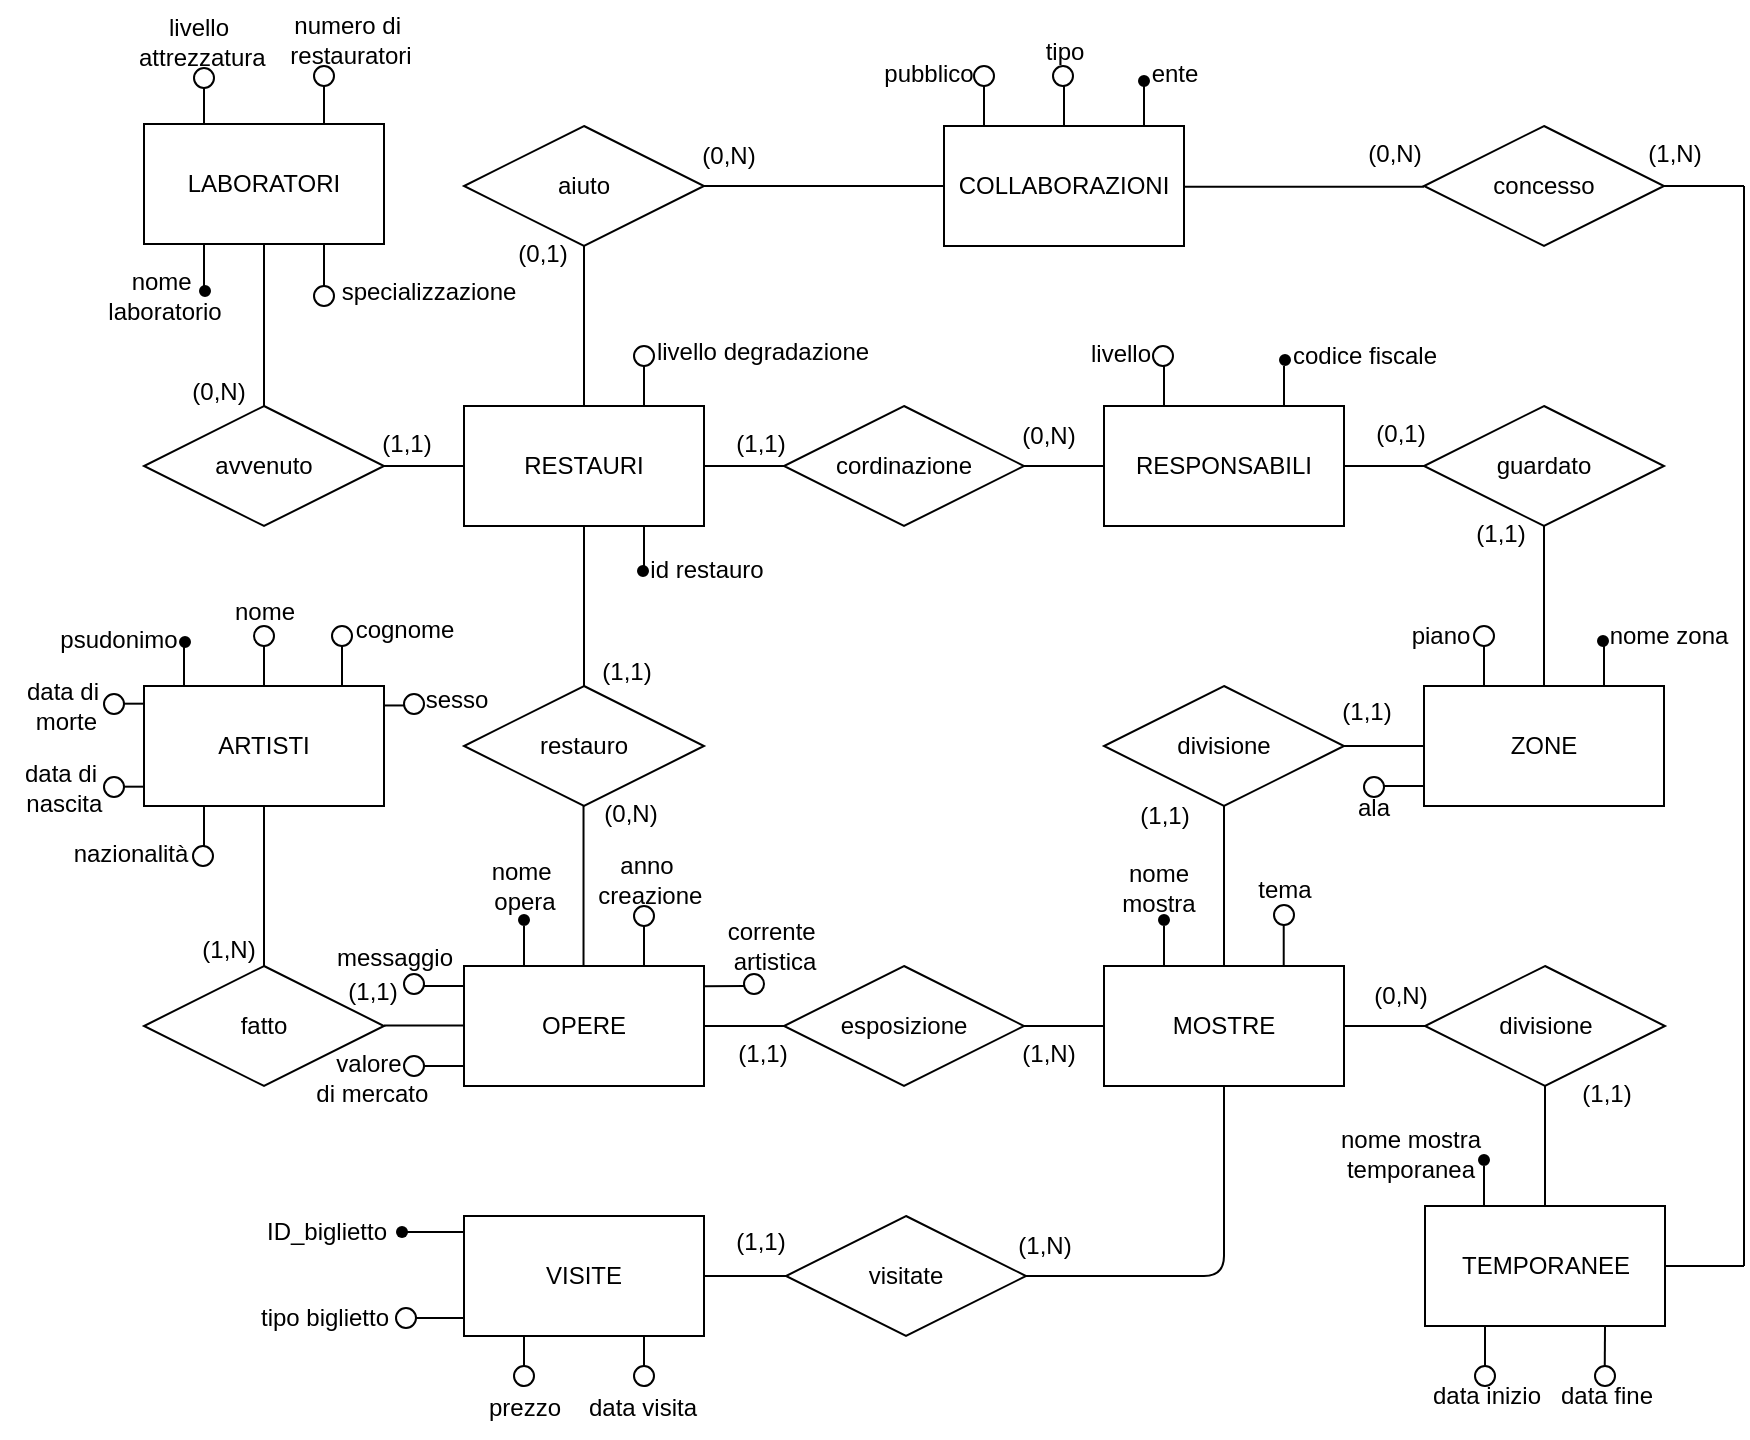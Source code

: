 <mxfile>
    <diagram name="Page-1" id="luR2FFAwwnQC8byFWhqQ">
        <mxGraphModel dx="1461" dy="1836" grid="1" gridSize="10" guides="1" tooltips="1" connect="1" arrows="1" fold="1" page="1" pageScale="1" pageWidth="827" pageHeight="1169" math="0" shadow="0">
            <root>
                <mxCell id="0"/>
                <mxCell id="1" parent="0"/>
                <mxCell id="AryeixgYwKDA9CnlknnB-269" value="OPERE" style="rounded=0;whiteSpace=wrap;html=1;" parent="1" vertex="1">
                    <mxGeometry x="360" y="480" width="120" height="60" as="geometry"/>
                </mxCell>
                <mxCell id="AryeixgYwKDA9CnlknnB-270" value="fatto" style="shape=rhombus;perimeter=rhombusPerimeter;whiteSpace=wrap;html=1;align=center;" parent="1" vertex="1">
                    <mxGeometry x="200" y="480" width="120" height="60" as="geometry"/>
                </mxCell>
                <mxCell id="AryeixgYwKDA9CnlknnB-271" value="ARTISTI" style="rounded=0;whiteSpace=wrap;html=1;" parent="1" vertex="1">
                    <mxGeometry x="200" y="340" width="120" height="60" as="geometry"/>
                </mxCell>
                <mxCell id="AryeixgYwKDA9CnlknnB-282" value="restauro" style="shape=rhombus;perimeter=rhombusPerimeter;whiteSpace=wrap;html=1;align=center;" parent="1" vertex="1">
                    <mxGeometry x="360" y="340" width="120" height="60" as="geometry"/>
                </mxCell>
                <mxCell id="AryeixgYwKDA9CnlknnB-283" value="RESTAURI" style="rounded=0;whiteSpace=wrap;html=1;" parent="1" vertex="1">
                    <mxGeometry x="360" y="200" width="120" height="60" as="geometry"/>
                </mxCell>
                <mxCell id="AryeixgYwKDA9CnlknnB-284" value="avvenuto" style="shape=rhombus;perimeter=rhombusPerimeter;whiteSpace=wrap;html=1;align=center;" parent="1" vertex="1">
                    <mxGeometry x="200" y="200" width="120" height="60" as="geometry"/>
                </mxCell>
                <mxCell id="AryeixgYwKDA9CnlknnB-285" value="LABORATORI" style="rounded=0;whiteSpace=wrap;html=1;" parent="1" vertex="1">
                    <mxGeometry x="200" y="59" width="120" height="60" as="geometry"/>
                </mxCell>
                <mxCell id="AryeixgYwKDA9CnlknnB-286" value="" style="endArrow=none;html=1;rounded=0;exitX=0.5;exitY=1;exitDx=0;exitDy=0;entryX=0.5;entryY=0;entryDx=0;entryDy=0;" parent="1" source="AryeixgYwKDA9CnlknnB-285" target="AryeixgYwKDA9CnlknnB-284" edge="1">
                    <mxGeometry width="50" height="50" relative="1" as="geometry">
                        <mxPoint x="150" y="280" as="sourcePoint"/>
                        <mxPoint x="200" y="230" as="targetPoint"/>
                    </mxGeometry>
                </mxCell>
                <mxCell id="AryeixgYwKDA9CnlknnB-287" value="" style="endArrow=none;html=1;rounded=0;" parent="1" source="AryeixgYwKDA9CnlknnB-284" edge="1">
                    <mxGeometry width="50" height="50" relative="1" as="geometry">
                        <mxPoint x="310" y="280" as="sourcePoint"/>
                        <mxPoint x="360" y="230" as="targetPoint"/>
                    </mxGeometry>
                </mxCell>
                <mxCell id="AryeixgYwKDA9CnlknnB-288" value="" style="endArrow=none;html=1;rounded=0;entryX=0.5;entryY=1;entryDx=0;entryDy=0;exitX=0.5;exitY=0;exitDx=0;exitDy=0;" parent="1" source="AryeixgYwKDA9CnlknnB-282" target="AryeixgYwKDA9CnlknnB-283" edge="1">
                    <mxGeometry width="50" height="50" relative="1" as="geometry">
                        <mxPoint x="380" y="360" as="sourcePoint"/>
                        <mxPoint x="430" y="310" as="targetPoint"/>
                    </mxGeometry>
                </mxCell>
                <mxCell id="AryeixgYwKDA9CnlknnB-289" value="" style="endArrow=none;html=1;rounded=0;entryX=0.5;entryY=1;entryDx=0;entryDy=0;exitX=0.5;exitY=0;exitDx=0;exitDy=0;" parent="1" edge="1">
                    <mxGeometry width="50" height="50" relative="1" as="geometry">
                        <mxPoint x="419.76" y="480" as="sourcePoint"/>
                        <mxPoint x="419.76" y="400" as="targetPoint"/>
                    </mxGeometry>
                </mxCell>
                <mxCell id="AryeixgYwKDA9CnlknnB-298" value="esposizione" style="shape=rhombus;perimeter=rhombusPerimeter;whiteSpace=wrap;html=1;align=center;" parent="1" vertex="1">
                    <mxGeometry x="520" y="480" width="120" height="60" as="geometry"/>
                </mxCell>
                <mxCell id="AryeixgYwKDA9CnlknnB-303" value="MOSTRE" style="rounded=0;whiteSpace=wrap;html=1;" parent="1" vertex="1">
                    <mxGeometry x="680" y="480" width="120" height="60" as="geometry"/>
                </mxCell>
                <mxCell id="AryeixgYwKDA9CnlknnB-304" value="COLLABORAZIONI" style="rounded=0;whiteSpace=wrap;html=1;" parent="1" vertex="1">
                    <mxGeometry x="600" y="60" width="120" height="60" as="geometry"/>
                </mxCell>
                <mxCell id="AryeixgYwKDA9CnlknnB-305" value="aiuto" style="shape=rhombus;perimeter=rhombusPerimeter;whiteSpace=wrap;html=1;align=center;" parent="1" vertex="1">
                    <mxGeometry x="360" y="60" width="120" height="60" as="geometry"/>
                </mxCell>
                <mxCell id="AryeixgYwKDA9CnlknnB-306" value="" style="endArrow=none;html=1;rounded=0;entryX=0.5;entryY=1;entryDx=0;entryDy=0;" parent="1" target="AryeixgYwKDA9CnlknnB-305" edge="1">
                    <mxGeometry width="50" height="50" relative="1" as="geometry">
                        <mxPoint x="420" y="200" as="sourcePoint"/>
                        <mxPoint x="470" y="150" as="targetPoint"/>
                    </mxGeometry>
                </mxCell>
                <mxCell id="AryeixgYwKDA9CnlknnB-307" value="" style="endArrow=none;html=1;rounded=0;entryX=0;entryY=0.5;entryDx=0;entryDy=0;" parent="1" target="AryeixgYwKDA9CnlknnB-304" edge="1">
                    <mxGeometry width="50" height="50" relative="1" as="geometry">
                        <mxPoint x="480" y="90" as="sourcePoint"/>
                        <mxPoint x="530" y="40" as="targetPoint"/>
                    </mxGeometry>
                </mxCell>
                <mxCell id="AryeixgYwKDA9CnlknnB-311" value="" style="endArrow=none;html=1;rounded=0;entryX=0;entryY=0.5;entryDx=0;entryDy=0;" parent="1" target="AryeixgYwKDA9CnlknnB-298" edge="1">
                    <mxGeometry width="50" height="50" relative="1" as="geometry">
                        <mxPoint x="480" y="510" as="sourcePoint"/>
                        <mxPoint x="530" y="460" as="targetPoint"/>
                    </mxGeometry>
                </mxCell>
                <mxCell id="AryeixgYwKDA9CnlknnB-313" value="concesso" style="shape=rhombus;perimeter=rhombusPerimeter;whiteSpace=wrap;html=1;align=center;" parent="1" vertex="1">
                    <mxGeometry x="840" y="60" width="120" height="60" as="geometry"/>
                </mxCell>
                <mxCell id="AryeixgYwKDA9CnlknnB-314" value="TEMPORANEE" style="rounded=0;whiteSpace=wrap;html=1;" parent="1" vertex="1">
                    <mxGeometry x="840.5" y="600" width="120" height="60" as="geometry"/>
                </mxCell>
                <mxCell id="AryeixgYwKDA9CnlknnB-323" value="" style="endArrow=none;html=1;rounded=0;exitX=1;exitY=0.5;exitDx=0;exitDy=0;" parent="1" source="AryeixgYwKDA9CnlknnB-313" edge="1">
                    <mxGeometry width="50" height="50" relative="1" as="geometry">
                        <mxPoint x="990" y="80" as="sourcePoint"/>
                        <mxPoint x="1000" y="90" as="targetPoint"/>
                    </mxGeometry>
                </mxCell>
                <mxCell id="AryeixgYwKDA9CnlknnB-324" value="" style="endArrow=none;html=1;rounded=0;entryX=0;entryY=0.5;entryDx=0;entryDy=0;" parent="1" edge="1">
                    <mxGeometry width="50" height="50" relative="1" as="geometry">
                        <mxPoint x="720" y="90.41" as="sourcePoint"/>
                        <mxPoint x="840" y="90.41" as="targetPoint"/>
                    </mxGeometry>
                </mxCell>
                <mxCell id="AryeixgYwKDA9CnlknnB-326" value="RESPONSABILI" style="rounded=0;whiteSpace=wrap;html=1;" parent="1" vertex="1">
                    <mxGeometry x="680" y="200" width="120" height="60" as="geometry"/>
                </mxCell>
                <mxCell id="AryeixgYwKDA9CnlknnB-327" value="ZONE" style="rounded=0;whiteSpace=wrap;html=1;" parent="1" vertex="1">
                    <mxGeometry x="840" y="340" width="120" height="60" as="geometry"/>
                </mxCell>
                <mxCell id="AryeixgYwKDA9CnlknnB-328" value="cordinazione" style="shape=rhombus;perimeter=rhombusPerimeter;whiteSpace=wrap;html=1;align=center;" parent="1" vertex="1">
                    <mxGeometry x="520" y="200" width="120" height="60" as="geometry"/>
                </mxCell>
                <mxCell id="AryeixgYwKDA9CnlknnB-330" value="" style="endArrow=none;html=1;rounded=0;exitX=1;exitY=0.5;exitDx=0;exitDy=0;entryX=0;entryY=0.5;entryDx=0;entryDy=0;" parent="1" source="AryeixgYwKDA9CnlknnB-283" target="AryeixgYwKDA9CnlknnB-328" edge="1">
                    <mxGeometry width="50" height="50" relative="1" as="geometry">
                        <mxPoint x="510" y="230" as="sourcePoint"/>
                        <mxPoint x="560" y="180" as="targetPoint"/>
                    </mxGeometry>
                </mxCell>
                <mxCell id="AryeixgYwKDA9CnlknnB-332" value="guardato" style="shape=rhombus;perimeter=rhombusPerimeter;whiteSpace=wrap;html=1;align=center;" parent="1" vertex="1">
                    <mxGeometry x="840" y="200" width="120" height="60" as="geometry"/>
                </mxCell>
                <mxCell id="AryeixgYwKDA9CnlknnB-333" value="" style="endArrow=none;html=1;rounded=0;entryX=0;entryY=0.5;entryDx=0;entryDy=0;" parent="1" target="AryeixgYwKDA9CnlknnB-326" edge="1">
                    <mxGeometry width="50" height="50" relative="1" as="geometry">
                        <mxPoint x="640" y="230" as="sourcePoint"/>
                        <mxPoint x="690" y="180" as="targetPoint"/>
                    </mxGeometry>
                </mxCell>
                <mxCell id="AryeixgYwKDA9CnlknnB-334" value="divisione" style="shape=rhombus;perimeter=rhombusPerimeter;whiteSpace=wrap;html=1;align=center;" parent="1" vertex="1">
                    <mxGeometry x="680" y="340" width="120" height="60" as="geometry"/>
                </mxCell>
                <mxCell id="AryeixgYwKDA9CnlknnB-335" value="" style="endArrow=none;html=1;rounded=0;entryX=0.5;entryY=1;entryDx=0;entryDy=0;exitX=0.5;exitY=0;exitDx=0;exitDy=0;" parent="1" source="AryeixgYwKDA9CnlknnB-303" target="AryeixgYwKDA9CnlknnB-334" edge="1">
                    <mxGeometry width="50" height="50" relative="1" as="geometry">
                        <mxPoint x="720" y="470" as="sourcePoint"/>
                        <mxPoint x="770" y="420" as="targetPoint"/>
                    </mxGeometry>
                </mxCell>
                <mxCell id="AryeixgYwKDA9CnlknnB-336" value="" style="endArrow=none;html=1;rounded=0;exitX=1;exitY=0.5;exitDx=0;exitDy=0;entryX=0;entryY=0.5;entryDx=0;entryDy=0;" parent="1" source="AryeixgYwKDA9CnlknnB-334" target="AryeixgYwKDA9CnlknnB-327" edge="1">
                    <mxGeometry width="50" height="50" relative="1" as="geometry">
                        <mxPoint x="830" y="320" as="sourcePoint"/>
                        <mxPoint x="880" y="270" as="targetPoint"/>
                    </mxGeometry>
                </mxCell>
                <mxCell id="AryeixgYwKDA9CnlknnB-337" value="" style="endArrow=none;html=1;rounded=0;exitX=1;exitY=0.5;exitDx=0;exitDy=0;entryX=0;entryY=0.5;entryDx=0;entryDy=0;" parent="1" source="AryeixgYwKDA9CnlknnB-326" target="AryeixgYwKDA9CnlknnB-332" edge="1">
                    <mxGeometry width="50" height="50" relative="1" as="geometry">
                        <mxPoint x="880" y="300" as="sourcePoint"/>
                        <mxPoint x="930" y="250" as="targetPoint"/>
                    </mxGeometry>
                </mxCell>
                <mxCell id="AryeixgYwKDA9CnlknnB-338" value="" style="endArrow=none;html=1;rounded=0;entryX=0.5;entryY=1;entryDx=0;entryDy=0;exitX=0.5;exitY=0;exitDx=0;exitDy=0;" parent="1" source="AryeixgYwKDA9CnlknnB-327" target="AryeixgYwKDA9CnlknnB-332" edge="1">
                    <mxGeometry width="50" height="50" relative="1" as="geometry">
                        <mxPoint x="860" y="350" as="sourcePoint"/>
                        <mxPoint x="910" y="300" as="targetPoint"/>
                    </mxGeometry>
                </mxCell>
                <mxCell id="AryeixgYwKDA9CnlknnB-339" value="" style="endArrow=none;html=1;rounded=0;entryX=0;entryY=0.5;entryDx=0;entryDy=0;" parent="1" target="AryeixgYwKDA9CnlknnB-303" edge="1">
                    <mxGeometry width="50" height="50" relative="1" as="geometry">
                        <mxPoint x="640" y="510" as="sourcePoint"/>
                        <mxPoint x="690" y="460" as="targetPoint"/>
                    </mxGeometry>
                </mxCell>
                <mxCell id="Yn2UF99OzoSKR1iccTGJ-1" value="id restauro" style="text;html=1;align=center;verticalAlign=middle;resizable=0;points=[];autosize=1;strokeColor=none;fillColor=none;" parent="1" vertex="1">
                    <mxGeometry x="441" y="267" width="80" height="30" as="geometry"/>
                </mxCell>
                <mxCell id="Yn2UF99OzoSKR1iccTGJ-2" value="livello degradazione" style="text;html=1;align=center;verticalAlign=middle;resizable=0;points=[];autosize=1;strokeColor=none;fillColor=none;" parent="1" vertex="1">
                    <mxGeometry x="444" y="158" width="130" height="30" as="geometry"/>
                </mxCell>
                <mxCell id="Yn2UF99OzoSKR1iccTGJ-3" value="nome&amp;nbsp;&lt;div&gt;opera&lt;/div&gt;" style="text;html=1;align=center;verticalAlign=middle;resizable=0;points=[];autosize=1;strokeColor=none;fillColor=none;" parent="1" vertex="1">
                    <mxGeometry x="360" y="420" width="60" height="40" as="geometry"/>
                </mxCell>
                <mxCell id="Yn2UF99OzoSKR1iccTGJ-4" value="anno&lt;div&gt;&amp;nbsp;creazione&lt;/div&gt;" style="text;html=1;align=center;verticalAlign=middle;resizable=0;points=[];autosize=1;strokeColor=none;fillColor=none;" parent="1" vertex="1">
                    <mxGeometry x="411" y="416.5" width="80" height="40" as="geometry"/>
                </mxCell>
                <mxCell id="Yn2UF99OzoSKR1iccTGJ-5" value="valore&lt;div&gt;&amp;nbsp;di mercato&lt;/div&gt;" style="text;html=1;align=center;verticalAlign=middle;resizable=0;points=[];autosize=1;strokeColor=none;fillColor=none;" parent="1" vertex="1">
                    <mxGeometry x="272" y="515.5" width="80" height="40" as="geometry"/>
                </mxCell>
                <mxCell id="Yn2UF99OzoSKR1iccTGJ-6" value="messaggio" style="text;html=1;align=center;verticalAlign=middle;resizable=0;points=[];autosize=1;strokeColor=none;fillColor=none;" parent="1" vertex="1">
                    <mxGeometry x="285" y="461" width="80" height="30" as="geometry"/>
                </mxCell>
                <mxCell id="Yn2UF99OzoSKR1iccTGJ-7" value="corrente&amp;nbsp;&lt;div&gt;artistica&lt;/div&gt;" style="text;html=1;align=center;verticalAlign=middle;resizable=0;points=[];autosize=1;strokeColor=none;fillColor=none;" parent="1" vertex="1">
                    <mxGeometry x="480" y="450" width="70" height="40" as="geometry"/>
                </mxCell>
                <mxCell id="Yn2UF99OzoSKR1iccTGJ-8" value="livello&lt;div&gt;&amp;nbsp;attrezzatura&lt;/div&gt;" style="text;html=1;align=center;verticalAlign=middle;resizable=0;points=[];autosize=1;strokeColor=none;fillColor=none;" parent="1" vertex="1">
                    <mxGeometry x="182" y="-2" width="90" height="40" as="geometry"/>
                </mxCell>
                <mxCell id="Yn2UF99OzoSKR1iccTGJ-9" value="specializzazione" style="text;html=1;align=center;verticalAlign=middle;resizable=0;points=[];autosize=1;strokeColor=none;fillColor=none;" parent="1" vertex="1">
                    <mxGeometry x="287" y="128" width="110" height="30" as="geometry"/>
                </mxCell>
                <mxCell id="Yn2UF99OzoSKR1iccTGJ-10" value="nome&amp;nbsp;&lt;div&gt;laboratorio&lt;/div&gt;" style="text;html=1;align=center;verticalAlign=middle;resizable=0;points=[];autosize=1;strokeColor=none;fillColor=none;" parent="1" vertex="1">
                    <mxGeometry x="170" y="125" width="80" height="40" as="geometry"/>
                </mxCell>
                <mxCell id="Yn2UF99OzoSKR1iccTGJ-11" value="numero di&amp;nbsp;&lt;div&gt;restauratori&lt;/div&gt;" style="text;html=1;align=center;verticalAlign=middle;resizable=0;points=[];autosize=1;strokeColor=none;fillColor=none;" parent="1" vertex="1">
                    <mxGeometry x="263" y="-3" width="80" height="40" as="geometry"/>
                </mxCell>
                <mxCell id="Yn2UF99OzoSKR1iccTGJ-18" value="" style="endArrow=none;html=1;rounded=0;exitX=0.5;exitY=1;exitDx=0;exitDy=0;" parent="1" source="AryeixgYwKDA9CnlknnB-271" edge="1">
                    <mxGeometry width="50" height="50" relative="1" as="geometry">
                        <mxPoint x="220" y="480" as="sourcePoint"/>
                        <mxPoint x="260" y="480" as="targetPoint"/>
                    </mxGeometry>
                </mxCell>
                <mxCell id="Yn2UF99OzoSKR1iccTGJ-19" value="" style="endArrow=none;html=1;rounded=0;exitX=1;exitY=0.5;exitDx=0;exitDy=0;" parent="1" edge="1">
                    <mxGeometry width="50" height="50" relative="1" as="geometry">
                        <mxPoint x="320" y="509.81" as="sourcePoint"/>
                        <mxPoint x="360" y="509.81" as="targetPoint"/>
                    </mxGeometry>
                </mxCell>
                <mxCell id="Yn2UF99OzoSKR1iccTGJ-25" value="piano" style="text;html=1;align=center;verticalAlign=middle;resizable=0;points=[];autosize=1;strokeColor=none;fillColor=none;" parent="1" vertex="1">
                    <mxGeometry x="823" y="300" width="50" height="30" as="geometry"/>
                </mxCell>
                <mxCell id="Yn2UF99OzoSKR1iccTGJ-26" value="nome zona" style="text;html=1;align=center;verticalAlign=middle;resizable=0;points=[];autosize=1;strokeColor=none;fillColor=none;" parent="1" vertex="1">
                    <mxGeometry x="922" y="300" width="80" height="30" as="geometry"/>
                </mxCell>
                <mxCell id="Yn2UF99OzoSKR1iccTGJ-27" value="ala" style="text;strokeColor=none;align=center;fillColor=none;html=1;verticalAlign=middle;whiteSpace=wrap;rounded=0;" parent="1" vertex="1">
                    <mxGeometry x="785" y="385.5" width="60" height="30" as="geometry"/>
                </mxCell>
                <mxCell id="Yn2UF99OzoSKR1iccTGJ-28" value="data inizio" style="text;html=1;align=center;verticalAlign=middle;resizable=0;points=[];autosize=1;strokeColor=none;fillColor=none;" parent="1" vertex="1">
                    <mxGeometry x="830.5" y="680" width="80" height="30" as="geometry"/>
                </mxCell>
                <mxCell id="Yn2UF99OzoSKR1iccTGJ-29" value="data fine" style="text;html=1;align=center;verticalAlign=middle;resizable=0;points=[];autosize=1;strokeColor=none;fillColor=none;" parent="1" vertex="1">
                    <mxGeometry x="895.5" y="680" width="70" height="30" as="geometry"/>
                </mxCell>
                <mxCell id="Yn2UF99OzoSKR1iccTGJ-30" value="pubblico" style="text;html=1;align=center;verticalAlign=middle;resizable=0;points=[];autosize=1;strokeColor=none;fillColor=none;" parent="1" vertex="1">
                    <mxGeometry x="557" y="19" width="70" height="30" as="geometry"/>
                </mxCell>
                <mxCell id="Yn2UF99OzoSKR1iccTGJ-31" value="tipo" style="text;html=1;align=center;verticalAlign=middle;resizable=0;points=[];autosize=1;strokeColor=none;fillColor=none;" parent="1" vertex="1">
                    <mxGeometry x="640" y="8" width="40" height="30" as="geometry"/>
                </mxCell>
                <mxCell id="Yn2UF99OzoSKR1iccTGJ-32" value="ente" style="text;html=1;align=center;verticalAlign=middle;resizable=0;points=[];autosize=1;strokeColor=none;fillColor=none;" parent="1" vertex="1">
                    <mxGeometry x="690" y="19" width="50" height="30" as="geometry"/>
                </mxCell>
                <mxCell id="Yn2UF99OzoSKR1iccTGJ-33" value="livello" style="text;html=1;align=center;verticalAlign=middle;resizable=0;points=[];autosize=1;strokeColor=none;fillColor=none;" parent="1" vertex="1">
                    <mxGeometry x="662.5" y="159" width="50" height="30" as="geometry"/>
                </mxCell>
                <mxCell id="Yn2UF99OzoSKR1iccTGJ-34" value="codice fiscale" style="text;html=1;align=center;verticalAlign=middle;resizable=0;points=[];autosize=1;strokeColor=none;fillColor=none;" parent="1" vertex="1">
                    <mxGeometry x="760" y="160" width="100" height="30" as="geometry"/>
                </mxCell>
                <mxCell id="Yn2UF99OzoSKR1iccTGJ-35" value="nome&lt;div&gt;mostra&lt;/div&gt;" style="text;html=1;align=center;verticalAlign=middle;resizable=0;points=[];autosize=1;strokeColor=none;fillColor=none;" parent="1" vertex="1">
                    <mxGeometry x="677" y="421" width="60" height="40" as="geometry"/>
                </mxCell>
                <mxCell id="Yn2UF99OzoSKR1iccTGJ-36" value="tema" style="text;html=1;align=center;verticalAlign=middle;resizable=0;points=[];autosize=1;strokeColor=none;fillColor=none;" parent="1" vertex="1">
                    <mxGeometry x="745" y="426.5" width="50" height="30" as="geometry"/>
                </mxCell>
                <mxCell id="Yn2UF99OzoSKR1iccTGJ-37" value="psudonimo" style="text;html=1;align=center;verticalAlign=middle;resizable=0;points=[];autosize=1;strokeColor=none;fillColor=none;" parent="1" vertex="1">
                    <mxGeometry x="147" y="302" width="80" height="30" as="geometry"/>
                </mxCell>
                <mxCell id="Yn2UF99OzoSKR1iccTGJ-39" value="nome" style="text;html=1;align=center;verticalAlign=middle;resizable=0;points=[];autosize=1;strokeColor=none;fillColor=none;" parent="1" vertex="1">
                    <mxGeometry x="235" y="287.5" width="50" height="30" as="geometry"/>
                </mxCell>
                <mxCell id="Yn2UF99OzoSKR1iccTGJ-41" value="cognome" style="text;html=1;align=center;verticalAlign=middle;resizable=0;points=[];autosize=1;strokeColor=none;fillColor=none;" parent="1" vertex="1">
                    <mxGeometry x="295" y="297" width="70" height="30" as="geometry"/>
                </mxCell>
                <mxCell id="Yn2UF99OzoSKR1iccTGJ-42" value="nazionalità" style="text;html=1;align=center;verticalAlign=middle;resizable=0;points=[];autosize=1;strokeColor=none;fillColor=none;" parent="1" vertex="1">
                    <mxGeometry x="152.5" y="409" width="80" height="30" as="geometry"/>
                </mxCell>
                <mxCell id="Yn2UF99OzoSKR1iccTGJ-43" value="sesso" style="text;html=1;align=center;verticalAlign=middle;resizable=0;points=[];autosize=1;strokeColor=none;fillColor=none;" parent="1" vertex="1">
                    <mxGeometry x="331" y="332" width="50" height="30" as="geometry"/>
                </mxCell>
                <mxCell id="Yn2UF99OzoSKR1iccTGJ-44" value="data di&lt;div&gt;&amp;nbsp;nascita&lt;/div&gt;" style="text;html=1;align=center;verticalAlign=middle;resizable=0;points=[];autosize=1;strokeColor=none;fillColor=none;" parent="1" vertex="1">
                    <mxGeometry x="128" y="370.5" width="60" height="40" as="geometry"/>
                </mxCell>
                <mxCell id="Yn2UF99OzoSKR1iccTGJ-45" value="data di&lt;div&gt;&amp;nbsp;morte&lt;/div&gt;" style="text;html=1;align=center;verticalAlign=middle;resizable=0;points=[];autosize=1;strokeColor=none;fillColor=none;" parent="1" vertex="1">
                    <mxGeometry x="129" y="329.5" width="60" height="40" as="geometry"/>
                </mxCell>
                <mxCell id="Yn2UF99OzoSKR1iccTGJ-80" value="" style="endArrow=none;html=1;rounded=0;entryX=0.25;entryY=0;entryDx=0;entryDy=0;" parent="1" target="AryeixgYwKDA9CnlknnB-269" edge="1">
                    <mxGeometry width="50" height="50" relative="1" as="geometry">
                        <mxPoint x="390" y="460" as="sourcePoint"/>
                        <mxPoint x="350" y="480" as="targetPoint"/>
                    </mxGeometry>
                </mxCell>
                <mxCell id="Yn2UF99OzoSKR1iccTGJ-81" value="" style="endArrow=none;html=1;rounded=0;entryX=0.75;entryY=0;entryDx=0;entryDy=0;" parent="1" target="AryeixgYwKDA9CnlknnB-269" edge="1">
                    <mxGeometry width="50" height="50" relative="1" as="geometry">
                        <mxPoint x="450" y="460" as="sourcePoint"/>
                        <mxPoint x="400" y="490" as="targetPoint"/>
                    </mxGeometry>
                </mxCell>
                <mxCell id="Yn2UF99OzoSKR1iccTGJ-82" value="" style="endArrow=none;html=1;rounded=0;entryX=0.996;entryY=0.169;entryDx=0;entryDy=0;entryPerimeter=0;" parent="1" target="AryeixgYwKDA9CnlknnB-269" edge="1">
                    <mxGeometry width="50" height="50" relative="1" as="geometry">
                        <mxPoint x="500" y="490" as="sourcePoint"/>
                        <mxPoint x="495.18" y="490.5" as="targetPoint"/>
                        <Array as="points"/>
                    </mxGeometry>
                </mxCell>
                <mxCell id="Yn2UF99OzoSKR1iccTGJ-83" value="" style="endArrow=none;html=1;rounded=0;" parent="1" edge="1">
                    <mxGeometry width="50" height="50" relative="1" as="geometry">
                        <mxPoint x="340" y="490" as="sourcePoint"/>
                        <mxPoint x="360" y="490" as="targetPoint"/>
                    </mxGeometry>
                </mxCell>
                <mxCell id="Yn2UF99OzoSKR1iccTGJ-84" value="" style="endArrow=none;html=1;rounded=0;" parent="1" edge="1">
                    <mxGeometry width="50" height="50" relative="1" as="geometry">
                        <mxPoint x="340" y="530" as="sourcePoint"/>
                        <mxPoint x="360" y="530" as="targetPoint"/>
                    </mxGeometry>
                </mxCell>
                <mxCell id="Yn2UF99OzoSKR1iccTGJ-88" value="" style="ellipse;whiteSpace=wrap;html=1;aspect=fixed;" parent="1" vertex="1">
                    <mxGeometry x="500" y="484" width="10" height="10" as="geometry"/>
                </mxCell>
                <mxCell id="Yn2UF99OzoSKR1iccTGJ-89" value="" style="ellipse;whiteSpace=wrap;html=1;aspect=fixed;" parent="1" vertex="1">
                    <mxGeometry x="445" y="450" width="10" height="10" as="geometry"/>
                </mxCell>
                <mxCell id="Yn2UF99OzoSKR1iccTGJ-90" value="" style="ellipse;whiteSpace=wrap;html=1;aspect=fixed;fillColor=#000000;" parent="1" vertex="1">
                    <mxGeometry x="387.5" y="454.5" width="5" height="5" as="geometry"/>
                </mxCell>
                <mxCell id="Yn2UF99OzoSKR1iccTGJ-91" value="" style="ellipse;whiteSpace=wrap;html=1;aspect=fixed;" parent="1" vertex="1">
                    <mxGeometry x="330" y="484" width="10" height="10" as="geometry"/>
                </mxCell>
                <mxCell id="Yn2UF99OzoSKR1iccTGJ-92" value="" style="ellipse;whiteSpace=wrap;html=1;aspect=fixed;" parent="1" vertex="1">
                    <mxGeometry x="330" y="525" width="10" height="10" as="geometry"/>
                </mxCell>
                <mxCell id="Yn2UF99OzoSKR1iccTGJ-93" value="" style="endArrow=none;html=1;rounded=0;exitX=0.25;exitY=0;exitDx=0;exitDy=0;" parent="1" source="AryeixgYwKDA9CnlknnB-303" edge="1">
                    <mxGeometry width="50" height="50" relative="1" as="geometry">
                        <mxPoint x="620" y="450" as="sourcePoint"/>
                        <mxPoint x="710" y="460" as="targetPoint"/>
                    </mxGeometry>
                </mxCell>
                <mxCell id="Yn2UF99OzoSKR1iccTGJ-94" value="" style="endArrow=none;html=1;rounded=0;exitX=0.75;exitY=0;exitDx=0;exitDy=0;" parent="1" edge="1">
                    <mxGeometry width="50" height="50" relative="1" as="geometry">
                        <mxPoint x="960" y="390.5" as="sourcePoint"/>
                        <mxPoint x="960" y="370.5" as="targetPoint"/>
                    </mxGeometry>
                </mxCell>
                <mxCell id="Yn2UF99OzoSKR1iccTGJ-95" value="" style="ellipse;whiteSpace=wrap;html=1;aspect=fixed;fillColor=#000000;" parent="1" vertex="1">
                    <mxGeometry x="707.5" y="454.5" width="5" height="5" as="geometry"/>
                </mxCell>
                <mxCell id="Yn2UF99OzoSKR1iccTGJ-98" value="" style="endArrow=none;html=1;rounded=0;" parent="1" edge="1">
                    <mxGeometry width="50" height="50" relative="1" as="geometry">
                        <mxPoint x="870.5" y="680" as="sourcePoint"/>
                        <mxPoint x="870.5" y="660" as="targetPoint"/>
                    </mxGeometry>
                </mxCell>
                <mxCell id="Yn2UF99OzoSKR1iccTGJ-99" value="" style="endArrow=none;html=1;rounded=0;entryX=0.75;entryY=1;entryDx=0;entryDy=0;" parent="1" target="AryeixgYwKDA9CnlknnB-314" edge="1">
                    <mxGeometry width="50" height="50" relative="1" as="geometry">
                        <mxPoint x="930.38" y="680" as="sourcePoint"/>
                        <mxPoint x="930.38" y="660" as="targetPoint"/>
                    </mxGeometry>
                </mxCell>
                <mxCell id="Yn2UF99OzoSKR1iccTGJ-100" value="" style="ellipse;whiteSpace=wrap;html=1;aspect=fixed;" parent="1" vertex="1">
                    <mxGeometry x="865.5" y="680" width="10" height="10" as="geometry"/>
                </mxCell>
                <mxCell id="Yn2UF99OzoSKR1iccTGJ-101" value="" style="ellipse;whiteSpace=wrap;html=1;aspect=fixed;" parent="1" vertex="1">
                    <mxGeometry x="925.5" y="680" width="10" height="10" as="geometry"/>
                </mxCell>
                <mxCell id="Yn2UF99OzoSKR1iccTGJ-102" value="" style="ellipse;whiteSpace=wrap;html=1;aspect=fixed;" parent="1" vertex="1">
                    <mxGeometry x="765" y="449.5" width="10" height="10" as="geometry"/>
                </mxCell>
                <mxCell id="Yn2UF99OzoSKR1iccTGJ-103" value="" style="endArrow=none;html=1;rounded=0;exitX=0.25;exitY=0;exitDx=0;exitDy=0;" parent="1" source="AryeixgYwKDA9CnlknnB-327" edge="1">
                    <mxGeometry width="50" height="50" relative="1" as="geometry">
                        <mxPoint x="870" y="350" as="sourcePoint"/>
                        <mxPoint x="870" y="320" as="targetPoint"/>
                    </mxGeometry>
                </mxCell>
                <mxCell id="Yn2UF99OzoSKR1iccTGJ-104" value="" style="endArrow=none;html=1;rounded=0;exitX=0.75;exitY=0;exitDx=0;exitDy=0;" parent="1" source="AryeixgYwKDA9CnlknnB-327" edge="1">
                    <mxGeometry width="50" height="50" relative="1" as="geometry">
                        <mxPoint x="880" y="350" as="sourcePoint"/>
                        <mxPoint x="930" y="320" as="targetPoint"/>
                    </mxGeometry>
                </mxCell>
                <mxCell id="Yn2UF99OzoSKR1iccTGJ-106" value="" style="endArrow=none;html=1;rounded=0;" parent="1" edge="1">
                    <mxGeometry width="50" height="50" relative="1" as="geometry">
                        <mxPoint x="840" y="390" as="sourcePoint"/>
                        <mxPoint x="820" y="390" as="targetPoint"/>
                    </mxGeometry>
                </mxCell>
                <mxCell id="Yn2UF99OzoSKR1iccTGJ-107" value="" style="ellipse;whiteSpace=wrap;html=1;aspect=fixed;" parent="1" vertex="1">
                    <mxGeometry x="810" y="385.5" width="10" height="10" as="geometry"/>
                </mxCell>
                <mxCell id="Yn2UF99OzoSKR1iccTGJ-108" value="" style="ellipse;whiteSpace=wrap;html=1;aspect=fixed;" parent="1" vertex="1">
                    <mxGeometry x="865" y="310" width="10" height="10" as="geometry"/>
                </mxCell>
                <mxCell id="Yn2UF99OzoSKR1iccTGJ-109" value="" style="ellipse;whiteSpace=wrap;html=1;aspect=fixed;fillColor=#000000;" parent="1" vertex="1">
                    <mxGeometry x="927" y="315" width="5" height="5" as="geometry"/>
                </mxCell>
                <mxCell id="Yn2UF99OzoSKR1iccTGJ-110" value="" style="endArrow=none;html=1;rounded=0;exitX=0.75;exitY=0;exitDx=0;exitDy=0;" parent="1" source="AryeixgYwKDA9CnlknnB-326" edge="1">
                    <mxGeometry width="50" height="50" relative="1" as="geometry">
                        <mxPoint x="830" y="260" as="sourcePoint"/>
                        <mxPoint x="770" y="180" as="targetPoint"/>
                    </mxGeometry>
                </mxCell>
                <mxCell id="Yn2UF99OzoSKR1iccTGJ-111" value="" style="endArrow=none;html=1;rounded=0;exitX=0.25;exitY=0;exitDx=0;exitDy=0;" parent="1" source="AryeixgYwKDA9CnlknnB-326" edge="1">
                    <mxGeometry width="50" height="50" relative="1" as="geometry">
                        <mxPoint x="712.5" y="185" as="sourcePoint"/>
                        <mxPoint x="710" y="180" as="targetPoint"/>
                    </mxGeometry>
                </mxCell>
                <mxCell id="Yn2UF99OzoSKR1iccTGJ-112" value="" style="ellipse;whiteSpace=wrap;html=1;aspect=fixed;" parent="1" vertex="1">
                    <mxGeometry x="704.5" y="170" width="10" height="10" as="geometry"/>
                </mxCell>
                <mxCell id="Yn2UF99OzoSKR1iccTGJ-113" value="" style="ellipse;whiteSpace=wrap;html=1;aspect=fixed;fillColor=#000000;" parent="1" vertex="1">
                    <mxGeometry x="768" y="174.5" width="5" height="5" as="geometry"/>
                </mxCell>
                <mxCell id="Yn2UF99OzoSKR1iccTGJ-114" value="" style="endArrow=none;html=1;rounded=0;exitX=0.5;exitY=0;exitDx=0;exitDy=0;" parent="1" source="AryeixgYwKDA9CnlknnB-304" edge="1">
                    <mxGeometry width="50" height="50" relative="1" as="geometry">
                        <mxPoint x="510" y="70" as="sourcePoint"/>
                        <mxPoint x="660" y="40" as="targetPoint"/>
                    </mxGeometry>
                </mxCell>
                <mxCell id="Yn2UF99OzoSKR1iccTGJ-115" value="" style="endArrow=none;html=1;rounded=0;exitX=0.5;exitY=0;exitDx=0;exitDy=0;" parent="1" edge="1">
                    <mxGeometry width="50" height="50" relative="1" as="geometry">
                        <mxPoint x="700" y="60" as="sourcePoint"/>
                        <mxPoint x="700" y="40" as="targetPoint"/>
                    </mxGeometry>
                </mxCell>
                <mxCell id="Yn2UF99OzoSKR1iccTGJ-116" value="" style="endArrow=none;html=1;rounded=0;exitX=0.5;exitY=0;exitDx=0;exitDy=0;" parent="1" edge="1">
                    <mxGeometry width="50" height="50" relative="1" as="geometry">
                        <mxPoint x="620" y="60" as="sourcePoint"/>
                        <mxPoint x="620" y="40" as="targetPoint"/>
                    </mxGeometry>
                </mxCell>
                <mxCell id="Yn2UF99OzoSKR1iccTGJ-117" value="" style="ellipse;whiteSpace=wrap;html=1;aspect=fixed;fillColor=#000000;" parent="1" vertex="1">
                    <mxGeometry x="697.5" y="35" width="5" height="5" as="geometry"/>
                </mxCell>
                <mxCell id="Yn2UF99OzoSKR1iccTGJ-118" value="" style="ellipse;whiteSpace=wrap;html=1;aspect=fixed;" parent="1" vertex="1">
                    <mxGeometry x="654.5" y="30" width="10" height="10" as="geometry"/>
                </mxCell>
                <mxCell id="Yn2UF99OzoSKR1iccTGJ-119" value="" style="ellipse;whiteSpace=wrap;html=1;aspect=fixed;" parent="1" vertex="1">
                    <mxGeometry x="615" y="30" width="10" height="10" as="geometry"/>
                </mxCell>
                <mxCell id="Yn2UF99OzoSKR1iccTGJ-120" value="" style="endArrow=none;html=1;rounded=0;exitX=0.75;exitY=1;exitDx=0;exitDy=0;" parent="1" source="AryeixgYwKDA9CnlknnB-283" edge="1">
                    <mxGeometry width="50" height="50" relative="1" as="geometry">
                        <mxPoint x="390" y="180" as="sourcePoint"/>
                        <mxPoint x="450" y="280" as="targetPoint"/>
                    </mxGeometry>
                </mxCell>
                <mxCell id="Yn2UF99OzoSKR1iccTGJ-121" value="" style="endArrow=none;html=1;rounded=0;entryX=0.75;entryY=0;entryDx=0;entryDy=0;" parent="1" target="AryeixgYwKDA9CnlknnB-283" edge="1">
                    <mxGeometry width="50" height="50" relative="1" as="geometry">
                        <mxPoint x="450" y="180" as="sourcePoint"/>
                        <mxPoint x="400" y="210" as="targetPoint"/>
                    </mxGeometry>
                </mxCell>
                <mxCell id="Yn2UF99OzoSKR1iccTGJ-122" value="" style="ellipse;whiteSpace=wrap;html=1;aspect=fixed;" parent="1" vertex="1">
                    <mxGeometry x="445" y="170" width="10" height="10" as="geometry"/>
                </mxCell>
                <mxCell id="Yn2UF99OzoSKR1iccTGJ-123" value="" style="ellipse;whiteSpace=wrap;html=1;aspect=fixed;fillColor=#000000;" parent="1" vertex="1">
                    <mxGeometry x="447" y="280" width="5" height="5" as="geometry"/>
                </mxCell>
                <mxCell id="Yn2UF99OzoSKR1iccTGJ-127" value="" style="endArrow=none;html=1;rounded=0;exitX=0.75;exitY=0;exitDx=0;exitDy=0;" parent="1" source="AryeixgYwKDA9CnlknnB-285" edge="1">
                    <mxGeometry width="50" height="50" relative="1" as="geometry">
                        <mxPoint x="350" y="69" as="sourcePoint"/>
                        <mxPoint x="290" y="40" as="targetPoint"/>
                    </mxGeometry>
                </mxCell>
                <mxCell id="Yn2UF99OzoSKR1iccTGJ-128" value="" style="endArrow=none;html=1;rounded=0;exitX=0.25;exitY=0;exitDx=0;exitDy=0;" parent="1" source="AryeixgYwKDA9CnlknnB-285" edge="1">
                    <mxGeometry width="50" height="50" relative="1" as="geometry">
                        <mxPoint x="230" y="60" as="sourcePoint"/>
                        <mxPoint x="230" y="41" as="targetPoint"/>
                    </mxGeometry>
                </mxCell>
                <mxCell id="Yn2UF99OzoSKR1iccTGJ-129" value="" style="endArrow=none;html=1;rounded=0;exitX=0.25;exitY=1;exitDx=0;exitDy=0;" parent="1" source="AryeixgYwKDA9CnlknnB-285" edge="1">
                    <mxGeometry width="50" height="50" relative="1" as="geometry">
                        <mxPoint x="240" y="69" as="sourcePoint"/>
                        <mxPoint x="230" y="140" as="targetPoint"/>
                    </mxGeometry>
                </mxCell>
                <mxCell id="Yn2UF99OzoSKR1iccTGJ-130" value="" style="endArrow=none;html=1;rounded=0;exitX=0.75;exitY=1;exitDx=0;exitDy=0;" parent="1" source="AryeixgYwKDA9CnlknnB-285" edge="1">
                    <mxGeometry width="50" height="50" relative="1" as="geometry">
                        <mxPoint x="306.86" y="129" as="sourcePoint"/>
                        <mxPoint x="290" y="140" as="targetPoint"/>
                    </mxGeometry>
                </mxCell>
                <mxCell id="Yn2UF99OzoSKR1iccTGJ-131" value="" style="ellipse;whiteSpace=wrap;html=1;aspect=fixed;" parent="1" vertex="1">
                    <mxGeometry x="285" y="140" width="10" height="10" as="geometry"/>
                </mxCell>
                <mxCell id="Yn2UF99OzoSKR1iccTGJ-132" value="" style="ellipse;whiteSpace=wrap;html=1;aspect=fixed;" parent="1" vertex="1">
                    <mxGeometry x="285" y="30" width="10" height="10" as="geometry"/>
                </mxCell>
                <mxCell id="Yn2UF99OzoSKR1iccTGJ-133" value="" style="ellipse;whiteSpace=wrap;html=1;aspect=fixed;" parent="1" vertex="1">
                    <mxGeometry x="225" y="31" width="10" height="10" as="geometry"/>
                </mxCell>
                <mxCell id="Yn2UF99OzoSKR1iccTGJ-134" value="" style="ellipse;whiteSpace=wrap;html=1;aspect=fixed;fillColor=#000000;" parent="1" vertex="1">
                    <mxGeometry x="228" y="140" width="5" height="5" as="geometry"/>
                </mxCell>
                <mxCell id="Yn2UF99OzoSKR1iccTGJ-136" value="" style="endArrow=none;html=1;rounded=0;" parent="1" edge="1">
                    <mxGeometry width="50" height="50" relative="1" as="geometry">
                        <mxPoint x="320" y="349.73" as="sourcePoint"/>
                        <mxPoint x="330" y="349.73" as="targetPoint"/>
                    </mxGeometry>
                </mxCell>
                <mxCell id="Yn2UF99OzoSKR1iccTGJ-137" value="" style="ellipse;whiteSpace=wrap;html=1;aspect=fixed;" parent="1" vertex="1">
                    <mxGeometry x="330" y="344" width="10" height="10" as="geometry"/>
                </mxCell>
                <mxCell id="Yn2UF99OzoSKR1iccTGJ-139" value="" style="endArrow=none;html=1;rounded=0;exitX=0.75;exitY=0;exitDx=0;exitDy=0;" parent="1" edge="1">
                    <mxGeometry width="50" height="50" relative="1" as="geometry">
                        <mxPoint x="299.0" y="340" as="sourcePoint"/>
                        <mxPoint x="299" y="320" as="targetPoint"/>
                    </mxGeometry>
                </mxCell>
                <mxCell id="Yn2UF99OzoSKR1iccTGJ-140" value="" style="endArrow=none;html=1;rounded=0;exitX=0.5;exitY=0;exitDx=0;exitDy=0;" parent="1" source="AryeixgYwKDA9CnlknnB-271" edge="1">
                    <mxGeometry width="50" height="50" relative="1" as="geometry">
                        <mxPoint x="300" y="350" as="sourcePoint"/>
                        <mxPoint x="260" y="320" as="targetPoint"/>
                    </mxGeometry>
                </mxCell>
                <mxCell id="Yn2UF99OzoSKR1iccTGJ-141" value="" style="endArrow=none;html=1;rounded=0;exitX=0.25;exitY=0;exitDx=0;exitDy=0;" parent="1" edge="1">
                    <mxGeometry width="50" height="50" relative="1" as="geometry">
                        <mxPoint x="220" y="340" as="sourcePoint"/>
                        <mxPoint x="220" y="320" as="targetPoint"/>
                    </mxGeometry>
                </mxCell>
                <mxCell id="Yn2UF99OzoSKR1iccTGJ-142" value="" style="ellipse;whiteSpace=wrap;html=1;aspect=fixed;" parent="1" vertex="1">
                    <mxGeometry x="294" y="310" width="10" height="10" as="geometry"/>
                </mxCell>
                <mxCell id="Yn2UF99OzoSKR1iccTGJ-143" value="" style="ellipse;whiteSpace=wrap;html=1;aspect=fixed;" parent="1" vertex="1">
                    <mxGeometry x="255" y="310" width="10" height="10" as="geometry"/>
                </mxCell>
                <mxCell id="Yn2UF99OzoSKR1iccTGJ-144" value="" style="endArrow=none;html=1;rounded=0;entryX=0.25;entryY=1;entryDx=0;entryDy=0;" parent="1" target="AryeixgYwKDA9CnlknnB-271" edge="1">
                    <mxGeometry width="50" height="50" relative="1" as="geometry">
                        <mxPoint x="230" y="420" as="sourcePoint"/>
                        <mxPoint x="270" y="330" as="targetPoint"/>
                    </mxGeometry>
                </mxCell>
                <mxCell id="Yn2UF99OzoSKR1iccTGJ-145" value="" style="endArrow=none;html=1;rounded=0;" parent="1" edge="1">
                    <mxGeometry width="50" height="50" relative="1" as="geometry">
                        <mxPoint x="190" y="348.84" as="sourcePoint"/>
                        <mxPoint x="200" y="348.84" as="targetPoint"/>
                    </mxGeometry>
                </mxCell>
                <mxCell id="Yn2UF99OzoSKR1iccTGJ-146" value="" style="endArrow=none;html=1;rounded=0;" parent="1" edge="1">
                    <mxGeometry width="50" height="50" relative="1" as="geometry">
                        <mxPoint x="190" y="390.34" as="sourcePoint"/>
                        <mxPoint x="200" y="390.34" as="targetPoint"/>
                    </mxGeometry>
                </mxCell>
                <mxCell id="Yn2UF99OzoSKR1iccTGJ-147" value="" style="ellipse;whiteSpace=wrap;html=1;aspect=fixed;" parent="1" vertex="1">
                    <mxGeometry x="180" y="344" width="10" height="10" as="geometry"/>
                </mxCell>
                <mxCell id="Yn2UF99OzoSKR1iccTGJ-148" value="" style="ellipse;whiteSpace=wrap;html=1;aspect=fixed;" parent="1" vertex="1">
                    <mxGeometry x="180" y="385.5" width="10" height="10" as="geometry"/>
                </mxCell>
                <mxCell id="Yn2UF99OzoSKR1iccTGJ-149" value="" style="ellipse;whiteSpace=wrap;html=1;aspect=fixed;fillColor=#000000;" parent="1" vertex="1">
                    <mxGeometry x="218" y="315.5" width="5" height="5" as="geometry"/>
                </mxCell>
                <mxCell id="Yn2UF99OzoSKR1iccTGJ-151" value="" style="ellipse;whiteSpace=wrap;html=1;aspect=fixed;" parent="1" vertex="1">
                    <mxGeometry x="224.5" y="420" width="10" height="10" as="geometry"/>
                </mxCell>
                <mxCell id="Yn2UF99OzoSKR1iccTGJ-156" value="(1,N)" style="text;html=1;align=center;verticalAlign=middle;resizable=0;points=[];autosize=1;strokeColor=none;fillColor=none;" parent="1" vertex="1">
                    <mxGeometry x="217" y="456.5" width="50" height="30" as="geometry"/>
                </mxCell>
                <mxCell id="Yn2UF99OzoSKR1iccTGJ-157" value="(1,1)" style="text;html=1;align=center;verticalAlign=middle;resizable=0;points=[];autosize=1;strokeColor=none;fillColor=none;" parent="1" vertex="1">
                    <mxGeometry x="289" y="478" width="50" height="30" as="geometry"/>
                </mxCell>
                <mxCell id="Yn2UF99OzoSKR1iccTGJ-158" value="(1,N)" style="text;html=1;align=center;verticalAlign=middle;resizable=0;points=[];autosize=1;strokeColor=none;fillColor=none;" parent="1" vertex="1">
                    <mxGeometry x="940" y="59" width="50" height="30" as="geometry"/>
                </mxCell>
                <mxCell id="Yn2UF99OzoSKR1iccTGJ-159" value="(0,N)" style="text;html=1;align=center;verticalAlign=middle;resizable=0;points=[];autosize=1;strokeColor=none;fillColor=none;" parent="1" vertex="1">
                    <mxGeometry x="800" y="59" width="50" height="30" as="geometry"/>
                </mxCell>
                <mxCell id="Yn2UF99OzoSKR1iccTGJ-160" value="(1,1)" style="text;html=1;align=center;verticalAlign=middle;resizable=0;points=[];autosize=1;strokeColor=none;fillColor=none;" parent="1" vertex="1">
                    <mxGeometry x="483" y="204" width="50" height="30" as="geometry"/>
                </mxCell>
                <mxCell id="Yn2UF99OzoSKR1iccTGJ-161" value="(1,1)" style="text;html=1;align=center;verticalAlign=middle;resizable=0;points=[];autosize=1;strokeColor=none;fillColor=none;" parent="1" vertex="1">
                    <mxGeometry x="306" y="204" width="50" height="30" as="geometry"/>
                </mxCell>
                <mxCell id="Yn2UF99OzoSKR1iccTGJ-162" value="(0,1)" style="text;html=1;align=center;verticalAlign=middle;resizable=0;points=[];autosize=1;strokeColor=none;fillColor=none;" parent="1" vertex="1">
                    <mxGeometry x="374" y="109" width="50" height="30" as="geometry"/>
                </mxCell>
                <mxCell id="Yn2UF99OzoSKR1iccTGJ-163" value="(1,1)" style="text;html=1;align=center;verticalAlign=middle;resizable=0;points=[];autosize=1;strokeColor=none;fillColor=none;" parent="1" vertex="1">
                    <mxGeometry x="416" y="318" width="50" height="30" as="geometry"/>
                </mxCell>
                <mxCell id="Yn2UF99OzoSKR1iccTGJ-164" value="(0,N)" style="text;html=1;align=center;verticalAlign=middle;resizable=0;points=[];autosize=1;strokeColor=none;fillColor=none;" parent="1" vertex="1">
                    <mxGeometry x="211.5" y="178" width="50" height="30" as="geometry"/>
                </mxCell>
                <mxCell id="Yn2UF99OzoSKR1iccTGJ-165" value="(0,N)" style="text;html=1;align=center;verticalAlign=middle;resizable=0;points=[];autosize=1;strokeColor=none;fillColor=none;" parent="1" vertex="1">
                    <mxGeometry x="467" y="60" width="50" height="30" as="geometry"/>
                </mxCell>
                <mxCell id="Yn2UF99OzoSKR1iccTGJ-166" value="(0,N)" style="text;html=1;align=center;verticalAlign=middle;resizable=0;points=[];autosize=1;strokeColor=none;fillColor=none;" parent="1" vertex="1">
                    <mxGeometry x="626.5" y="200" width="50" height="30" as="geometry"/>
                </mxCell>
                <mxCell id="Yn2UF99OzoSKR1iccTGJ-167" value="(1,1)" style="text;html=1;align=center;verticalAlign=middle;resizable=0;points=[];autosize=1;strokeColor=none;fillColor=none;" parent="1" vertex="1">
                    <mxGeometry x="484" y="509" width="50" height="30" as="geometry"/>
                </mxCell>
                <mxCell id="Yn2UF99OzoSKR1iccTGJ-168" value="(0,N)" style="text;html=1;align=center;verticalAlign=middle;resizable=0;points=[];autosize=1;strokeColor=none;fillColor=none;" parent="1" vertex="1">
                    <mxGeometry x="418" y="388.5" width="50" height="30" as="geometry"/>
                </mxCell>
                <mxCell id="Yn2UF99OzoSKR1iccTGJ-169" value="(1,1)" style="text;html=1;align=center;verticalAlign=middle;resizable=0;points=[];autosize=1;strokeColor=none;fillColor=none;" parent="1" vertex="1">
                    <mxGeometry x="684.5" y="390" width="50" height="30" as="geometry"/>
                </mxCell>
                <mxCell id="Yn2UF99OzoSKR1iccTGJ-170" value="(1,1)" style="text;html=1;align=center;verticalAlign=middle;resizable=0;points=[];autosize=1;strokeColor=none;fillColor=none;" parent="1" vertex="1">
                    <mxGeometry x="786" y="338" width="50" height="30" as="geometry"/>
                </mxCell>
                <mxCell id="Yn2UF99OzoSKR1iccTGJ-171" value="(1,1)" style="text;html=1;align=center;verticalAlign=middle;resizable=0;points=[];autosize=1;strokeColor=none;fillColor=none;" parent="1" vertex="1">
                    <mxGeometry x="853" y="249" width="50" height="30" as="geometry"/>
                </mxCell>
                <mxCell id="Yn2UF99OzoSKR1iccTGJ-172" value="(0,1)" style="text;html=1;align=center;verticalAlign=middle;resizable=0;points=[];autosize=1;strokeColor=none;fillColor=none;" parent="1" vertex="1">
                    <mxGeometry x="803" y="199" width="50" height="30" as="geometry"/>
                </mxCell>
                <mxCell id="Yn2UF99OzoSKR1iccTGJ-173" value="(1,N)" style="text;html=1;align=center;verticalAlign=middle;resizable=0;points=[];autosize=1;strokeColor=none;fillColor=none;" parent="1" vertex="1">
                    <mxGeometry x="627" y="509" width="50" height="30" as="geometry"/>
                </mxCell>
                <mxCell id="FnN-D_njHgGrj1LjiO-I-27" value="divisione" style="shape=rhombus;perimeter=rhombusPerimeter;whiteSpace=wrap;html=1;align=center;" parent="1" vertex="1">
                    <mxGeometry x="840.5" y="480" width="120" height="60" as="geometry"/>
                </mxCell>
                <mxCell id="FnN-D_njHgGrj1LjiO-I-28" value="" style="endArrow=none;html=1;rounded=0;entryX=0;entryY=0.5;entryDx=0;entryDy=0;exitX=1;exitY=0.5;exitDx=0;exitDy=0;" parent="1" source="AryeixgYwKDA9CnlknnB-303" target="FnN-D_njHgGrj1LjiO-I-27" edge="1">
                    <mxGeometry width="50" height="50" relative="1" as="geometry">
                        <mxPoint x="780" y="620" as="sourcePoint"/>
                        <mxPoint x="830" y="570" as="targetPoint"/>
                    </mxGeometry>
                </mxCell>
                <mxCell id="FnN-D_njHgGrj1LjiO-I-29" value="" style="endArrow=none;html=1;rounded=0;entryX=0.5;entryY=1;entryDx=0;entryDy=0;exitX=0.5;exitY=0;exitDx=0;exitDy=0;" parent="1" source="AryeixgYwKDA9CnlknnB-314" target="FnN-D_njHgGrj1LjiO-I-27" edge="1">
                    <mxGeometry width="50" height="50" relative="1" as="geometry">
                        <mxPoint x="930" y="590" as="sourcePoint"/>
                        <mxPoint x="980" y="540" as="targetPoint"/>
                    </mxGeometry>
                </mxCell>
                <mxCell id="FnN-D_njHgGrj1LjiO-I-30" value="" style="endArrow=none;html=1;rounded=0;exitX=1;exitY=0.5;exitDx=0;exitDy=0;" parent="1" source="AryeixgYwKDA9CnlknnB-314" edge="1">
                    <mxGeometry width="50" height="50" relative="1" as="geometry">
                        <mxPoint x="1000" y="630" as="sourcePoint"/>
                        <mxPoint x="1000" y="630" as="targetPoint"/>
                    </mxGeometry>
                </mxCell>
                <mxCell id="FnN-D_njHgGrj1LjiO-I-31" value="" style="endArrow=none;html=1;rounded=0;" parent="1" edge="1">
                    <mxGeometry width="50" height="50" relative="1" as="geometry">
                        <mxPoint x="1000" y="630" as="sourcePoint"/>
                        <mxPoint x="1000" y="90" as="targetPoint"/>
                    </mxGeometry>
                </mxCell>
                <mxCell id="FnN-D_njHgGrj1LjiO-I-32" value="" style="endArrow=none;html=1;rounded=0;exitX=0.25;exitY=0;exitDx=0;exitDy=0;" parent="1" edge="1">
                    <mxGeometry width="50" height="50" relative="1" as="geometry">
                        <mxPoint x="769.86" y="479.5" as="sourcePoint"/>
                        <mxPoint x="769.86" y="459.5" as="targetPoint"/>
                    </mxGeometry>
                </mxCell>
                <mxCell id="FnN-D_njHgGrj1LjiO-I-38" value="nome mostra&lt;div&gt;temporanea&lt;/div&gt;" style="text;html=1;align=center;verticalAlign=middle;resizable=0;points=[];autosize=1;strokeColor=none;fillColor=none;" parent="1" vertex="1">
                    <mxGeometry x="788" y="554" width="90" height="40" as="geometry"/>
                </mxCell>
                <mxCell id="FnN-D_njHgGrj1LjiO-I-39" value="" style="endArrow=none;html=1;rounded=0;exitX=0.25;exitY=0;exitDx=0;exitDy=0;" parent="1" edge="1">
                    <mxGeometry width="50" height="50" relative="1" as="geometry">
                        <mxPoint x="870" y="600" as="sourcePoint"/>
                        <mxPoint x="870" y="580" as="targetPoint"/>
                    </mxGeometry>
                </mxCell>
                <mxCell id="FnN-D_njHgGrj1LjiO-I-40" value="" style="ellipse;whiteSpace=wrap;html=1;aspect=fixed;fillColor=#000000;" parent="1" vertex="1">
                    <mxGeometry x="867.5" y="574.5" width="5" height="5" as="geometry"/>
                </mxCell>
                <mxCell id="FnN-D_njHgGrj1LjiO-I-65" value="(0,N)" style="text;html=1;align=center;verticalAlign=middle;resizable=0;points=[];autosize=1;strokeColor=none;fillColor=none;" parent="1" vertex="1">
                    <mxGeometry x="803" y="480" width="50" height="30" as="geometry"/>
                </mxCell>
                <mxCell id="FnN-D_njHgGrj1LjiO-I-66" value="(1,1)" style="text;html=1;align=center;verticalAlign=middle;resizable=0;points=[];autosize=1;strokeColor=none;fillColor=none;" parent="1" vertex="1">
                    <mxGeometry x="905.5" y="528.5" width="50" height="30" as="geometry"/>
                </mxCell>
                <mxCell id="2" value="visitate" style="shape=rhombus;perimeter=rhombusPerimeter;whiteSpace=wrap;html=1;align=center;" vertex="1" parent="1">
                    <mxGeometry x="521" y="605" width="120" height="60" as="geometry"/>
                </mxCell>
                <mxCell id="3" value="VISITE" style="rounded=0;whiteSpace=wrap;html=1;" vertex="1" parent="1">
                    <mxGeometry x="360" y="605" width="120" height="60" as="geometry"/>
                </mxCell>
                <mxCell id="4" value="" style="endArrow=none;html=1;entryX=0;entryY=0.5;entryDx=0;entryDy=0;exitX=1;exitY=0.5;exitDx=0;exitDy=0;" edge="1" parent="1" source="3" target="2">
                    <mxGeometry width="50" height="50" relative="1" as="geometry">
                        <mxPoint x="450" y="720" as="sourcePoint"/>
                        <mxPoint x="500" y="670" as="targetPoint"/>
                    </mxGeometry>
                </mxCell>
                <mxCell id="5" value="" style="endArrow=none;html=1;entryX=0;entryY=0;entryDx=0;entryDy=0;startArrow=none;" edge="1" parent="1" source="7">
                    <mxGeometry width="50" height="50" relative="1" as="geometry">
                        <mxPoint x="330" y="613" as="sourcePoint"/>
                        <mxPoint x="360" y="613" as="targetPoint"/>
                    </mxGeometry>
                </mxCell>
                <mxCell id="6" value="" style="endArrow=none;html=1;entryDx=0;entryDy=0;" edge="1" parent="1" target="7">
                    <mxGeometry width="50" height="50" relative="1" as="geometry">
                        <mxPoint x="330" y="613" as="sourcePoint"/>
                        <mxPoint x="360" y="613" as="targetPoint"/>
                    </mxGeometry>
                </mxCell>
                <mxCell id="7" value="" style="shape=waypoint;sketch=0;fillStyle=solid;size=6;pointerEvents=1;points=[];fillColor=none;resizable=0;rotatable=0;perimeter=centerPerimeter;snapToPoint=1;" vertex="1" parent="1">
                    <mxGeometry x="319" y="603" width="20" height="20" as="geometry"/>
                </mxCell>
                <mxCell id="8" value="ID_biglietto" style="text;html=1;align=center;verticalAlign=middle;resizable=0;points=[];autosize=1;strokeColor=none;fillColor=none;" vertex="1" parent="1">
                    <mxGeometry x="251" y="598" width="80" height="30" as="geometry"/>
                </mxCell>
                <mxCell id="13" value="" style="endArrow=none;html=1;entryX=0;entryY=1;entryDx=0;entryDy=0;startArrow=none;" edge="1" parent="1" source="14">
                    <mxGeometry width="50" height="50" relative="1" as="geometry">
                        <mxPoint x="340" y="636" as="sourcePoint"/>
                        <mxPoint x="360" y="656" as="targetPoint"/>
                    </mxGeometry>
                </mxCell>
                <mxCell id="14" value="" style="ellipse;whiteSpace=wrap;html=1;aspect=fixed;" vertex="1" parent="1">
                    <mxGeometry x="326" y="651" width="10" height="10" as="geometry"/>
                </mxCell>
                <mxCell id="15" value="tipo biglietto" style="text;html=1;align=center;verticalAlign=middle;resizable=0;points=[];autosize=1;strokeColor=none;fillColor=none;" vertex="1" parent="1">
                    <mxGeometry x="245" y="641" width="90" height="30" as="geometry"/>
                </mxCell>
                <mxCell id="16" value="" style="endArrow=none;html=1;entryX=0.25;entryY=1;entryDx=0;entryDy=0;startArrow=none;" edge="1" parent="1" source="18" target="3">
                    <mxGeometry width="50" height="50" relative="1" as="geometry">
                        <mxPoint x="390" y="690" as="sourcePoint"/>
                        <mxPoint x="400" y="680" as="targetPoint"/>
                    </mxGeometry>
                </mxCell>
                <mxCell id="17" value="" style="endArrow=none;html=1;entryX=0.25;entryY=1;entryDx=0;entryDy=0;" edge="1" parent="1" target="18">
                    <mxGeometry width="50" height="50" relative="1" as="geometry">
                        <mxPoint x="390" y="690" as="sourcePoint"/>
                        <mxPoint x="390.0" y="665" as="targetPoint"/>
                    </mxGeometry>
                </mxCell>
                <mxCell id="18" value="" style="ellipse;whiteSpace=wrap;html=1;aspect=fixed;" vertex="1" parent="1">
                    <mxGeometry x="385" y="680" width="10" height="10" as="geometry"/>
                </mxCell>
                <mxCell id="19" value="prezzo" style="text;html=1;align=center;verticalAlign=middle;resizable=0;points=[];autosize=1;strokeColor=none;fillColor=none;" vertex="1" parent="1">
                    <mxGeometry x="360" y="686" width="60" height="30" as="geometry"/>
                </mxCell>
                <mxCell id="20" value="" style="endArrow=none;html=1;entryX=0.75;entryY=1;entryDx=0;entryDy=0;startArrow=none;" edge="1" parent="1" source="22" target="3">
                    <mxGeometry width="50" height="50" relative="1" as="geometry">
                        <mxPoint x="450" y="690" as="sourcePoint"/>
                        <mxPoint x="480" y="670" as="targetPoint"/>
                    </mxGeometry>
                </mxCell>
                <mxCell id="21" value="" style="endArrow=none;html=1;entryX=0.75;entryY=1;entryDx=0;entryDy=0;" edge="1" parent="1" target="22">
                    <mxGeometry width="50" height="50" relative="1" as="geometry">
                        <mxPoint x="450" y="690" as="sourcePoint"/>
                        <mxPoint x="450.0" y="665" as="targetPoint"/>
                    </mxGeometry>
                </mxCell>
                <mxCell id="22" value="" style="ellipse;whiteSpace=wrap;html=1;aspect=fixed;" vertex="1" parent="1">
                    <mxGeometry x="445" y="680" width="10" height="10" as="geometry"/>
                </mxCell>
                <mxCell id="23" value="data visita" style="text;html=1;align=center;verticalAlign=middle;resizable=0;points=[];autosize=1;strokeColor=none;fillColor=none;" vertex="1" parent="1">
                    <mxGeometry x="409" y="686" width="80" height="30" as="geometry"/>
                </mxCell>
                <mxCell id="24" value="" style="endArrow=none;html=1;entryX=0.5;entryY=1;entryDx=0;entryDy=0;exitX=1;exitY=0.5;exitDx=0;exitDy=0;" edge="1" parent="1" source="2" target="AryeixgYwKDA9CnlknnB-303">
                    <mxGeometry width="50" height="50" relative="1" as="geometry">
                        <mxPoint x="690" y="660" as="sourcePoint"/>
                        <mxPoint x="740" y="610" as="targetPoint"/>
                        <Array as="points">
                            <mxPoint x="740" y="635"/>
                        </Array>
                    </mxGeometry>
                </mxCell>
                <mxCell id="25" value="(1,1)" style="text;html=1;align=center;verticalAlign=middle;resizable=0;points=[];autosize=1;strokeColor=none;fillColor=none;" vertex="1" parent="1">
                    <mxGeometry x="483" y="603" width="50" height="30" as="geometry"/>
                </mxCell>
                <mxCell id="26" value="(1,N)" style="text;html=1;align=center;verticalAlign=middle;resizable=0;points=[];autosize=1;strokeColor=none;fillColor=none;" vertex="1" parent="1">
                    <mxGeometry x="625" y="605" width="50" height="30" as="geometry"/>
                </mxCell>
            </root>
        </mxGraphModel>
    </diagram>
</mxfile>